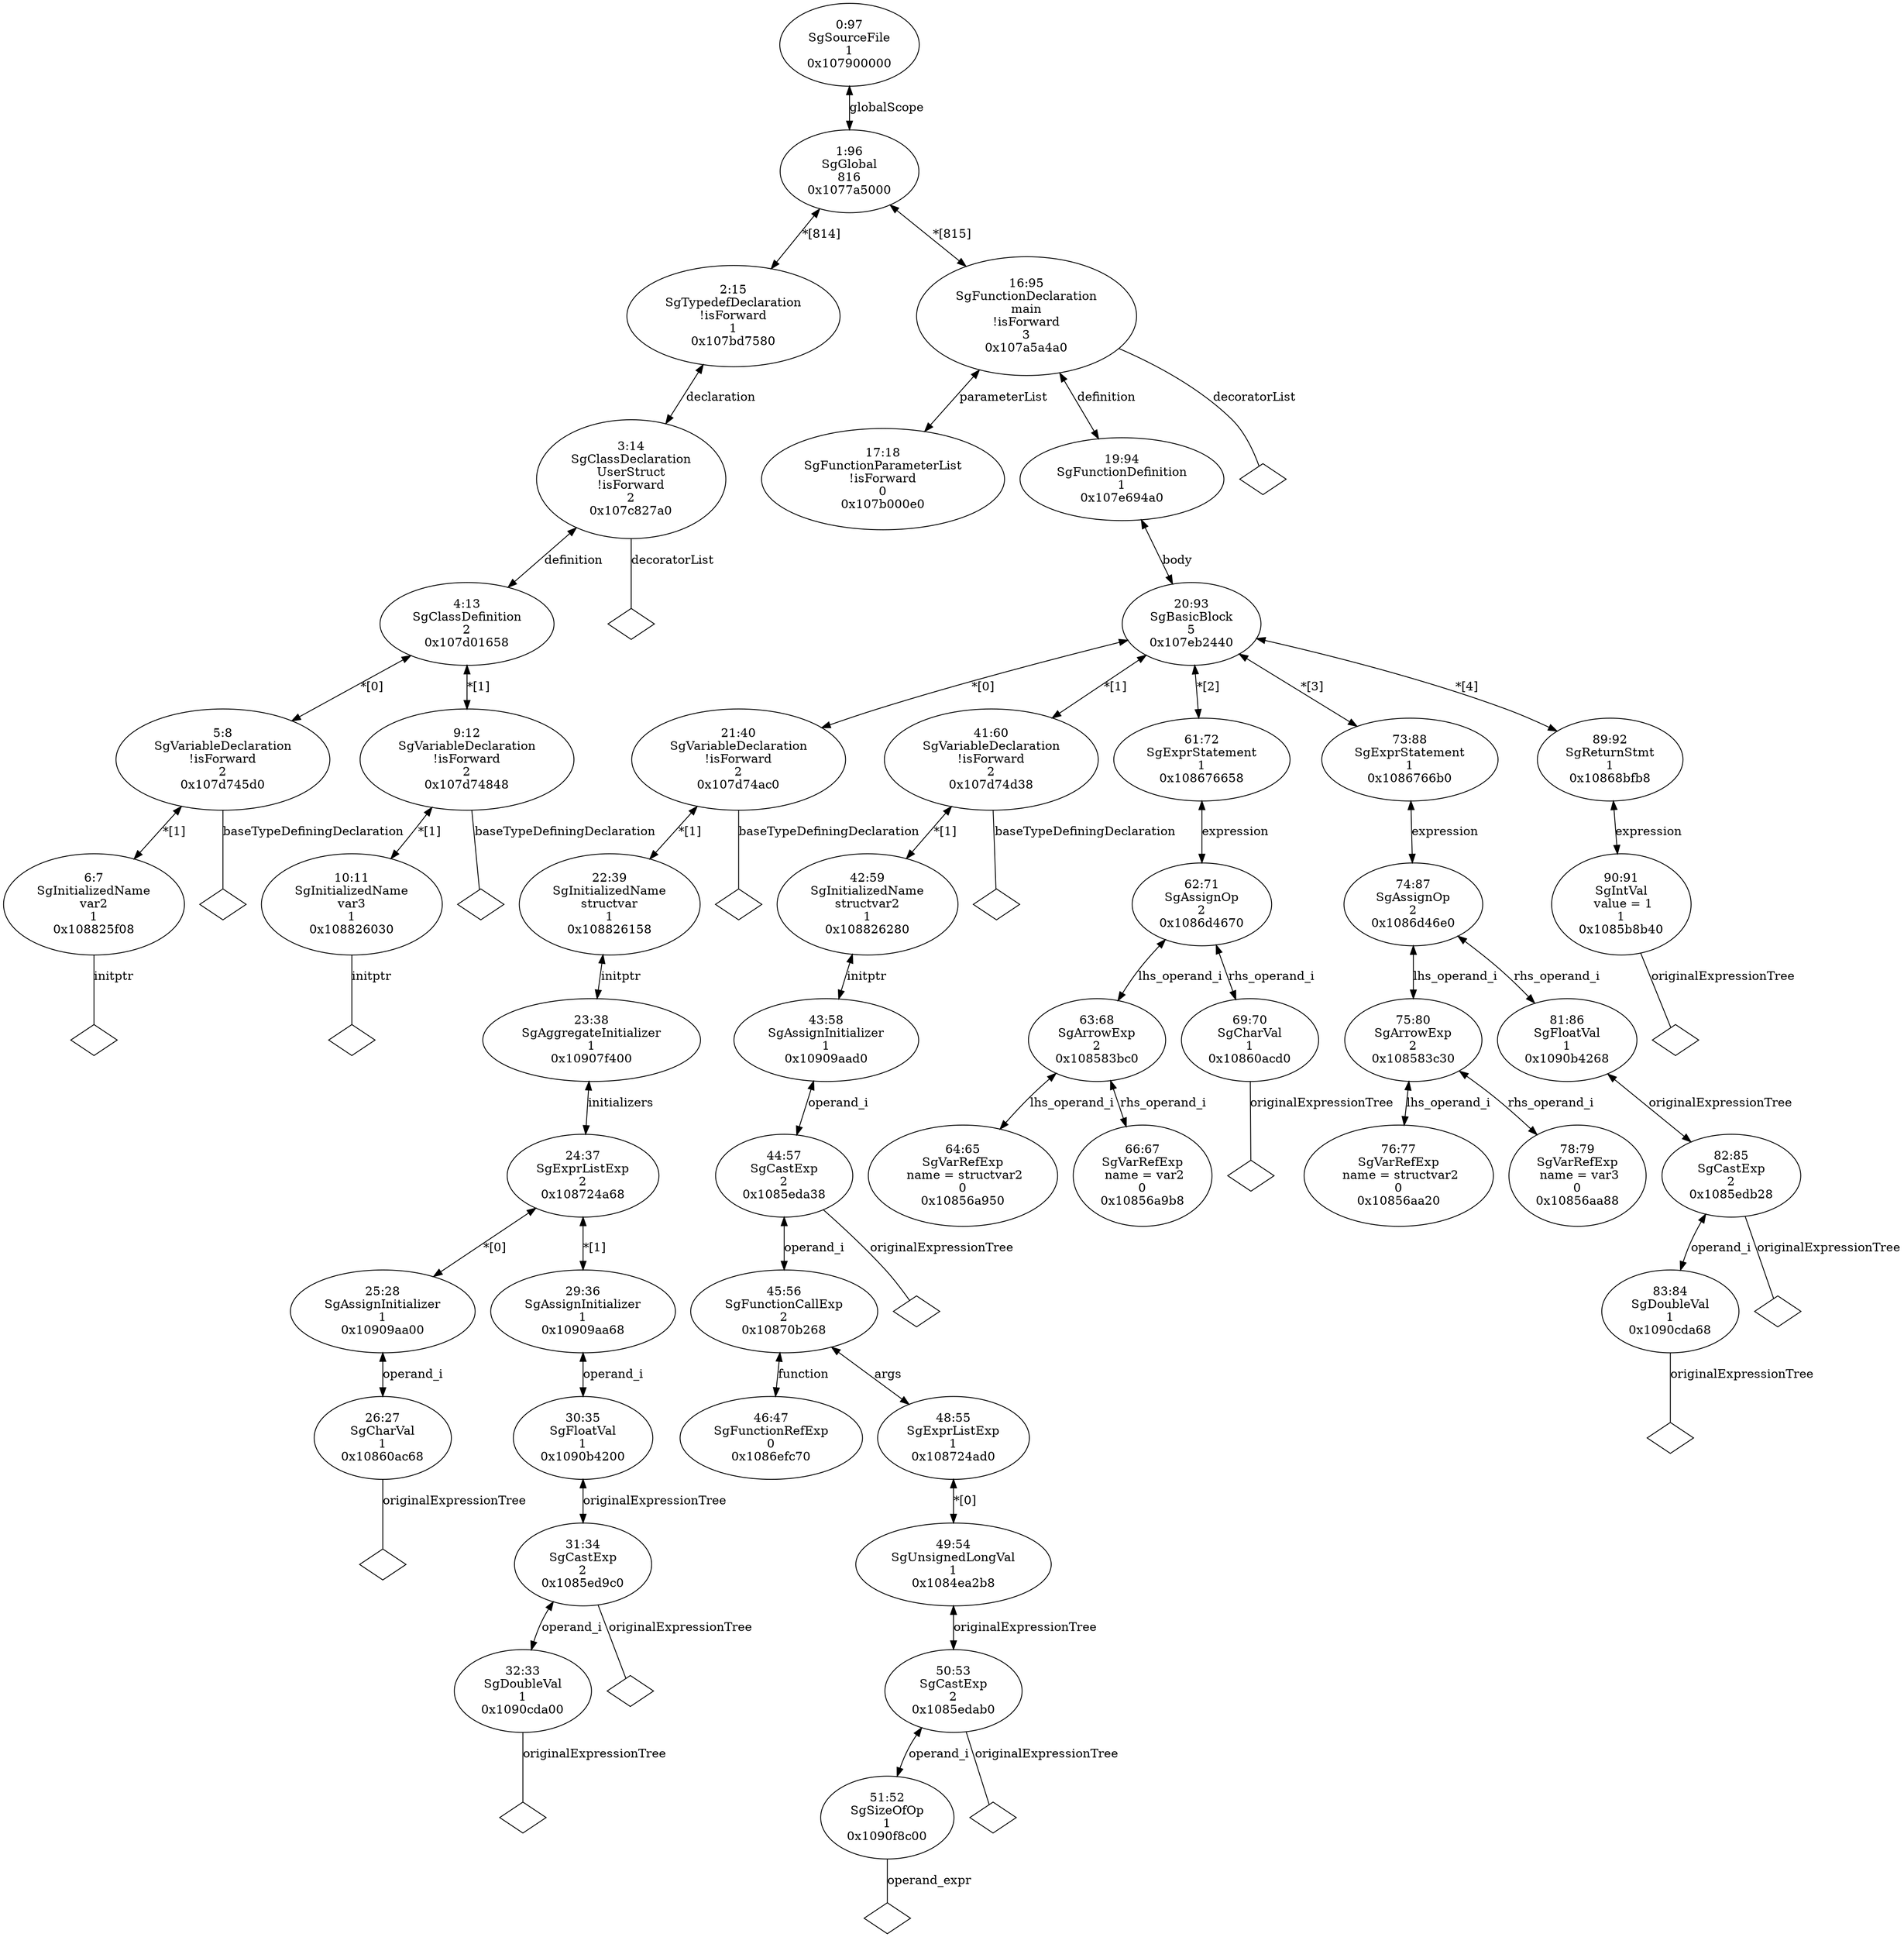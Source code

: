 digraph "G./pointer_example_struct2.cpp.dot" {
"0x108825f08"[label="6:7\nSgInitializedName\nvar2\n1\n0x108825f08\n" ];
"0x108825f08" -> "0x108825f08__initptr__null"[label="initptr" dir=none ];
"0x108825f08__initptr__null"[label="" shape=diamond ];
"0x107d745d0"[label="5:8\nSgVariableDeclaration\n!isForward\n2\n0x107d745d0\n" ];
"0x107d745d0" -> "0x107d745d0__baseTypeDefiningDeclaration__null"[label="baseTypeDefiningDeclaration" dir=none ];
"0x107d745d0__baseTypeDefiningDeclaration__null"[label="" shape=diamond ];
"0x107d745d0" -> "0x108825f08"[label="*[1]" dir=both ];
"0x108826030"[label="10:11\nSgInitializedName\nvar3\n1\n0x108826030\n" ];
"0x108826030" -> "0x108826030__initptr__null"[label="initptr" dir=none ];
"0x108826030__initptr__null"[label="" shape=diamond ];
"0x107d74848"[label="9:12\nSgVariableDeclaration\n!isForward\n2\n0x107d74848\n" ];
"0x107d74848" -> "0x107d74848__baseTypeDefiningDeclaration__null"[label="baseTypeDefiningDeclaration" dir=none ];
"0x107d74848__baseTypeDefiningDeclaration__null"[label="" shape=diamond ];
"0x107d74848" -> "0x108826030"[label="*[1]" dir=both ];
"0x107d01658"[label="4:13\nSgClassDefinition\n2\n0x107d01658\n" ];
"0x107d01658" -> "0x107d745d0"[label="*[0]" dir=both ];
"0x107d01658" -> "0x107d74848"[label="*[1]" dir=both ];
"0x107c827a0"[label="3:14\nSgClassDeclaration\nUserStruct\n!isForward\n2\n0x107c827a0\n" ];
"0x107c827a0" -> "0x107d01658"[label="definition" dir=both ];
"0x107c827a0" -> "0x107c827a0__decoratorList__null"[label="decoratorList" dir=none ];
"0x107c827a0__decoratorList__null"[label="" shape=diamond ];
"0x107bd7580"[label="2:15\nSgTypedefDeclaration\n!isForward\n1\n0x107bd7580\n" ];
"0x107bd7580" -> "0x107c827a0"[label="declaration" dir=both ];
"0x107b000e0"[label="17:18\nSgFunctionParameterList\n!isForward\n0\n0x107b000e0\n" ];
"0x10860ac68"[label="26:27\nSgCharVal\n1\n0x10860ac68\n" ];
"0x10860ac68" -> "0x10860ac68__originalExpressionTree__null"[label="originalExpressionTree" dir=none ];
"0x10860ac68__originalExpressionTree__null"[label="" shape=diamond ];
"0x10909aa00"[label="25:28\nSgAssignInitializer\n1\n0x10909aa00\n" ];
"0x10909aa00" -> "0x10860ac68"[label="operand_i" dir=both ];
"0x1090cda00"[label="32:33\nSgDoubleVal\n1\n0x1090cda00\n" ];
"0x1090cda00" -> "0x1090cda00__originalExpressionTree__null"[label="originalExpressionTree" dir=none ];
"0x1090cda00__originalExpressionTree__null"[label="" shape=diamond ];
"0x1085ed9c0"[label="31:34\nSgCastExp\n2\n0x1085ed9c0\n" ];
"0x1085ed9c0" -> "0x1090cda00"[label="operand_i" dir=both ];
"0x1085ed9c0" -> "0x1085ed9c0__originalExpressionTree__null"[label="originalExpressionTree" dir=none ];
"0x1085ed9c0__originalExpressionTree__null"[label="" shape=diamond ];
"0x1090b4200"[label="30:35\nSgFloatVal\n1\n0x1090b4200\n" ];
"0x1090b4200" -> "0x1085ed9c0"[label="originalExpressionTree" dir=both ];
"0x10909aa68"[label="29:36\nSgAssignInitializer\n1\n0x10909aa68\n" ];
"0x10909aa68" -> "0x1090b4200"[label="operand_i" dir=both ];
"0x108724a68"[label="24:37\nSgExprListExp\n2\n0x108724a68\n" ];
"0x108724a68" -> "0x10909aa00"[label="*[0]" dir=both ];
"0x108724a68" -> "0x10909aa68"[label="*[1]" dir=both ];
"0x10907f400"[label="23:38\nSgAggregateInitializer\n1\n0x10907f400\n" ];
"0x10907f400" -> "0x108724a68"[label="initializers" dir=both ];
"0x108826158"[label="22:39\nSgInitializedName\nstructvar\n1\n0x108826158\n" ];
"0x108826158" -> "0x10907f400"[label="initptr" dir=both ];
"0x107d74ac0"[label="21:40\nSgVariableDeclaration\n!isForward\n2\n0x107d74ac0\n" ];
"0x107d74ac0" -> "0x107d74ac0__baseTypeDefiningDeclaration__null"[label="baseTypeDefiningDeclaration" dir=none ];
"0x107d74ac0__baseTypeDefiningDeclaration__null"[label="" shape=diamond ];
"0x107d74ac0" -> "0x108826158"[label="*[1]" dir=both ];
"0x1086efc70"[label="46:47\nSgFunctionRefExp\n0\n0x1086efc70\n" ];
"0x1090f8c00"[label="51:52\nSgSizeOfOp\n1\n0x1090f8c00\n" ];
"0x1090f8c00" -> "0x1090f8c00__operand_expr__null"[label="operand_expr" dir=none ];
"0x1090f8c00__operand_expr__null"[label="" shape=diamond ];
"0x1085edab0"[label="50:53\nSgCastExp\n2\n0x1085edab0\n" ];
"0x1085edab0" -> "0x1090f8c00"[label="operand_i" dir=both ];
"0x1085edab0" -> "0x1085edab0__originalExpressionTree__null"[label="originalExpressionTree" dir=none ];
"0x1085edab0__originalExpressionTree__null"[label="" shape=diamond ];
"0x1084ea2b8"[label="49:54\nSgUnsignedLongVal\n1\n0x1084ea2b8\n" ];
"0x1084ea2b8" -> "0x1085edab0"[label="originalExpressionTree" dir=both ];
"0x108724ad0"[label="48:55\nSgExprListExp\n1\n0x108724ad0\n" ];
"0x108724ad0" -> "0x1084ea2b8"[label="*[0]" dir=both ];
"0x10870b268"[label="45:56\nSgFunctionCallExp\n2\n0x10870b268\n" ];
"0x10870b268" -> "0x1086efc70"[label="function" dir=both ];
"0x10870b268" -> "0x108724ad0"[label="args" dir=both ];
"0x1085eda38"[label="44:57\nSgCastExp\n2\n0x1085eda38\n" ];
"0x1085eda38" -> "0x10870b268"[label="operand_i" dir=both ];
"0x1085eda38" -> "0x1085eda38__originalExpressionTree__null"[label="originalExpressionTree" dir=none ];
"0x1085eda38__originalExpressionTree__null"[label="" shape=diamond ];
"0x10909aad0"[label="43:58\nSgAssignInitializer\n1\n0x10909aad0\n" ];
"0x10909aad0" -> "0x1085eda38"[label="operand_i" dir=both ];
"0x108826280"[label="42:59\nSgInitializedName\nstructvar2\n1\n0x108826280\n" ];
"0x108826280" -> "0x10909aad0"[label="initptr" dir=both ];
"0x107d74d38"[label="41:60\nSgVariableDeclaration\n!isForward\n2\n0x107d74d38\n" ];
"0x107d74d38" -> "0x107d74d38__baseTypeDefiningDeclaration__null"[label="baseTypeDefiningDeclaration" dir=none ];
"0x107d74d38__baseTypeDefiningDeclaration__null"[label="" shape=diamond ];
"0x107d74d38" -> "0x108826280"[label="*[1]" dir=both ];
"0x10856a950"[label="64:65\nSgVarRefExp\n name = structvar2\n0\n0x10856a950\n" ];
"0x10856a9b8"[label="66:67\nSgVarRefExp\n name = var2\n0\n0x10856a9b8\n" ];
"0x108583bc0"[label="63:68\nSgArrowExp\n2\n0x108583bc0\n" ];
"0x108583bc0" -> "0x10856a950"[label="lhs_operand_i" dir=both ];
"0x108583bc0" -> "0x10856a9b8"[label="rhs_operand_i" dir=both ];
"0x10860acd0"[label="69:70\nSgCharVal\n1\n0x10860acd0\n" ];
"0x10860acd0" -> "0x10860acd0__originalExpressionTree__null"[label="originalExpressionTree" dir=none ];
"0x10860acd0__originalExpressionTree__null"[label="" shape=diamond ];
"0x1086d4670"[label="62:71\nSgAssignOp\n2\n0x1086d4670\n" ];
"0x1086d4670" -> "0x108583bc0"[label="lhs_operand_i" dir=both ];
"0x1086d4670" -> "0x10860acd0"[label="rhs_operand_i" dir=both ];
"0x108676658"[label="61:72\nSgExprStatement\n1\n0x108676658\n" ];
"0x108676658" -> "0x1086d4670"[label="expression" dir=both ];
"0x10856aa20"[label="76:77\nSgVarRefExp\n name = structvar2\n0\n0x10856aa20\n" ];
"0x10856aa88"[label="78:79\nSgVarRefExp\n name = var3\n0\n0x10856aa88\n" ];
"0x108583c30"[label="75:80\nSgArrowExp\n2\n0x108583c30\n" ];
"0x108583c30" -> "0x10856aa20"[label="lhs_operand_i" dir=both ];
"0x108583c30" -> "0x10856aa88"[label="rhs_operand_i" dir=both ];
"0x1090cda68"[label="83:84\nSgDoubleVal\n1\n0x1090cda68\n" ];
"0x1090cda68" -> "0x1090cda68__originalExpressionTree__null"[label="originalExpressionTree" dir=none ];
"0x1090cda68__originalExpressionTree__null"[label="" shape=diamond ];
"0x1085edb28"[label="82:85\nSgCastExp\n2\n0x1085edb28\n" ];
"0x1085edb28" -> "0x1090cda68"[label="operand_i" dir=both ];
"0x1085edb28" -> "0x1085edb28__originalExpressionTree__null"[label="originalExpressionTree" dir=none ];
"0x1085edb28__originalExpressionTree__null"[label="" shape=diamond ];
"0x1090b4268"[label="81:86\nSgFloatVal\n1\n0x1090b4268\n" ];
"0x1090b4268" -> "0x1085edb28"[label="originalExpressionTree" dir=both ];
"0x1086d46e0"[label="74:87\nSgAssignOp\n2\n0x1086d46e0\n" ];
"0x1086d46e0" -> "0x108583c30"[label="lhs_operand_i" dir=both ];
"0x1086d46e0" -> "0x1090b4268"[label="rhs_operand_i" dir=both ];
"0x1086766b0"[label="73:88\nSgExprStatement\n1\n0x1086766b0\n" ];
"0x1086766b0" -> "0x1086d46e0"[label="expression" dir=both ];
"0x1085b8b40"[label="90:91\nSgIntVal\n value = 1\n1\n0x1085b8b40\n" ];
"0x1085b8b40" -> "0x1085b8b40__originalExpressionTree__null"[label="originalExpressionTree" dir=none ];
"0x1085b8b40__originalExpressionTree__null"[label="" shape=diamond ];
"0x10868bfb8"[label="89:92\nSgReturnStmt\n1\n0x10868bfb8\n" ];
"0x10868bfb8" -> "0x1085b8b40"[label="expression" dir=both ];
"0x107eb2440"[label="20:93\nSgBasicBlock\n5\n0x107eb2440\n" ];
"0x107eb2440" -> "0x107d74ac0"[label="*[0]" dir=both ];
"0x107eb2440" -> "0x107d74d38"[label="*[1]" dir=both ];
"0x107eb2440" -> "0x108676658"[label="*[2]" dir=both ];
"0x107eb2440" -> "0x1086766b0"[label="*[3]" dir=both ];
"0x107eb2440" -> "0x10868bfb8"[label="*[4]" dir=both ];
"0x107e694a0"[label="19:94\nSgFunctionDefinition\n1\n0x107e694a0\n" ];
"0x107e694a0" -> "0x107eb2440"[label="body" dir=both ];
"0x107a5a4a0"[label="16:95\nSgFunctionDeclaration\nmain\n!isForward\n3\n0x107a5a4a0\n" ];
"0x107a5a4a0" -> "0x107b000e0"[label="parameterList" dir=both ];
"0x107a5a4a0" -> "0x107a5a4a0__decoratorList__null"[label="decoratorList" dir=none ];
"0x107a5a4a0__decoratorList__null"[label="" shape=diamond ];
"0x107a5a4a0" -> "0x107e694a0"[label="definition" dir=both ];
"0x1077a5000"[label="1:96\nSgGlobal\n816\n0x1077a5000\n" ];
"0x1077a5000" -> "0x107bd7580"[label="*[814]" dir=both ];
"0x1077a5000" -> "0x107a5a4a0"[label="*[815]" dir=both ];
"0x107900000"[label="0:97\nSgSourceFile\n1\n0x107900000\n" ];
"0x107900000" -> "0x1077a5000"[label="globalScope" dir=both ];
}
